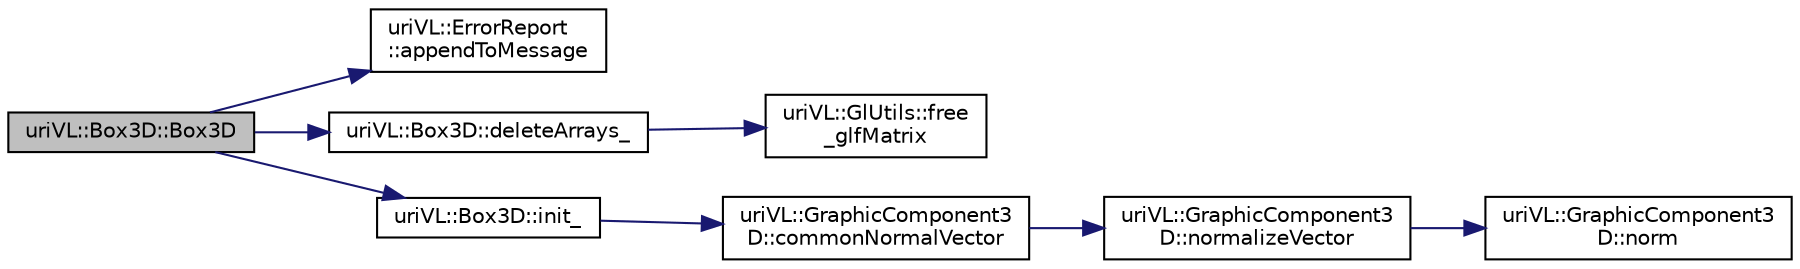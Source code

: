 digraph "uriVL::Box3D::Box3D"
{
  edge [fontname="Helvetica",fontsize="10",labelfontname="Helvetica",labelfontsize="10"];
  node [fontname="Helvetica",fontsize="10",shape=record];
  rankdir="LR";
  Node1 [label="uriVL::Box3D::Box3D",height=0.2,width=0.4,color="black", fillcolor="grey75", style="filled", fontcolor="black"];
  Node1 -> Node2 [color="midnightblue",fontsize="10",style="solid",fontname="Helvetica"];
  Node2 [label="uriVL::ErrorReport\l::appendToMessage",height=0.2,width=0.4,color="black", fillcolor="white", style="filled",URL="$classuriVL_1_1ErrorReport.html#a65100d12091947d1df26c38f48058569",tooltip="Appends a string to the error message. "];
  Node1 -> Node3 [color="midnightblue",fontsize="10",style="solid",fontname="Helvetica"];
  Node3 [label="uriVL::Box3D::deleteArrays_",height=0.2,width=0.4,color="black", fillcolor="white", style="filled",URL="$classuriVL_1_1Box3D.html#ace8717c235ddce74b795bc7a480168e4",tooltip="Delete all allocated arrays. "];
  Node3 -> Node4 [color="midnightblue",fontsize="10",style="solid",fontname="Helvetica"];
  Node4 [label="uriVL::GlUtils::free\l_glfMatrix",height=0.2,width=0.4,color="black", fillcolor="white", style="filled",URL="$classuriVL_1_1GlUtils.html#a19adc54e9b98b136b3a995faadbca6a6",tooltip="Frees the 2D array of GLfloat elements received as parameter. "];
  Node1 -> Node5 [color="midnightblue",fontsize="10",style="solid",fontname="Helvetica"];
  Node5 [label="uriVL::Box3D::init_",height=0.2,width=0.4,color="black", fillcolor="white", style="filled",URL="$classuriVL_1_1Box3D.html#a2c6335659808aee2673c1fde05ab7f45",tooltip="Initialize the box. "];
  Node5 -> Node6 [color="midnightblue",fontsize="10",style="solid",fontname="Helvetica"];
  Node6 [label="uriVL::GraphicComponent3\lD::commonNormalVector",height=0.2,width=0.4,color="black", fillcolor="white", style="filled",URL="$classuriVL_1_1GraphicComponent3D.html#a7bf254f498811a614107b316c8b4e313"];
  Node6 -> Node7 [color="midnightblue",fontsize="10",style="solid",fontname="Helvetica"];
  Node7 [label="uriVL::GraphicComponent3\lD::normalizeVector",height=0.2,width=0.4,color="black", fillcolor="white", style="filled",URL="$classuriVL_1_1GraphicComponent3D.html#af099e3ae8ec18639dc520c69119df36b"];
  Node7 -> Node8 [color="midnightblue",fontsize="10",style="solid",fontname="Helvetica"];
  Node8 [label="uriVL::GraphicComponent3\lD::norm",height=0.2,width=0.4,color="black", fillcolor="white", style="filled",URL="$classuriVL_1_1GraphicComponent3D.html#a1ac3c968a0834a059e3df89b9fb99bea"];
}
